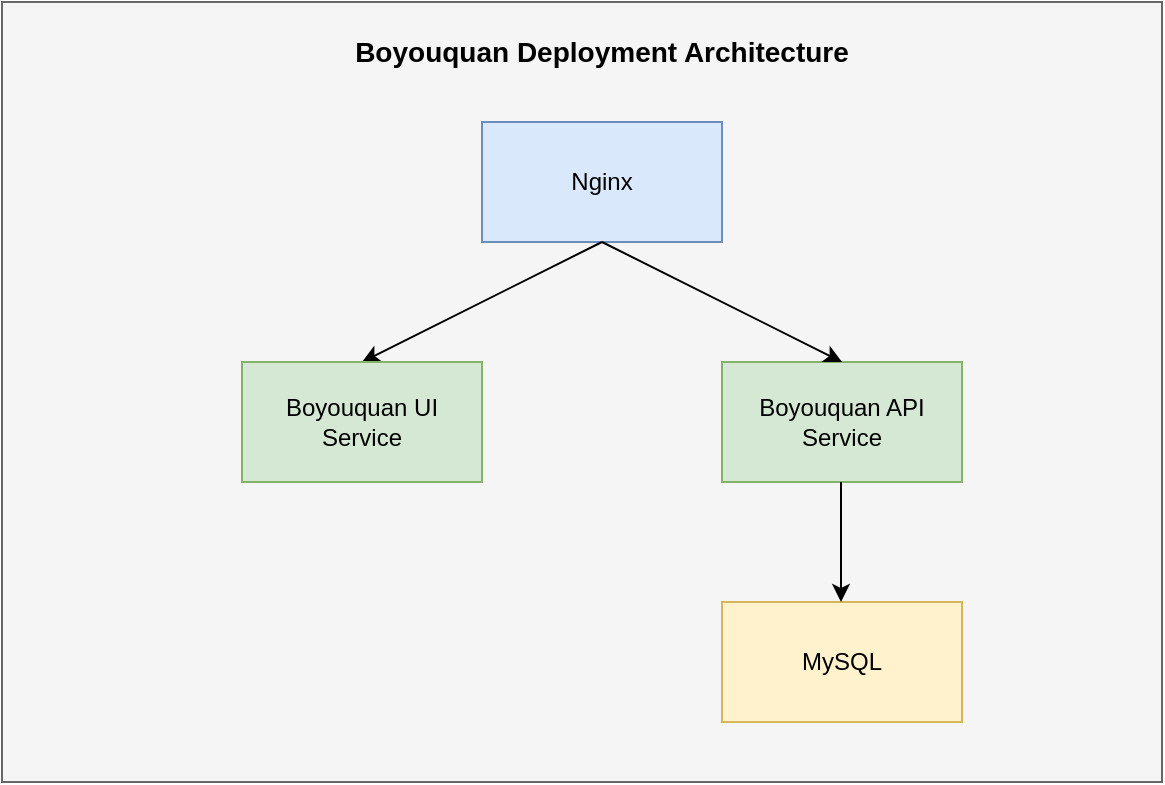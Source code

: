 <mxfile version="24.6.4" type="device" pages="3">
  <diagram name="deployment-architecture" id="fXBron4kAXlna_sCowiR">
    <mxGraphModel dx="794" dy="501" grid="1" gridSize="10" guides="1" tooltips="1" connect="1" arrows="1" fold="1" page="1" pageScale="1" pageWidth="850" pageHeight="1100" math="0" shadow="0">
      <root>
        <mxCell id="0" />
        <mxCell id="1" parent="0" />
        <mxCell id="Kc4l9ILZIaMkvhW-977_-1" value="" style="rounded=0;whiteSpace=wrap;html=1;fillColor=#f5f5f5;strokeColor=#666666;fontColor=#333333;" parent="1" vertex="1">
          <mxGeometry x="80" width="580" height="390" as="geometry" />
        </mxCell>
        <mxCell id="BGoHrpjHOzs1IyMUPmfH-1" value="MySQL" style="rounded=0;whiteSpace=wrap;html=1;fillColor=#fff2cc;strokeColor=#d6b656;" parent="1" vertex="1">
          <mxGeometry x="440" y="300" width="120" height="60" as="geometry" />
        </mxCell>
        <mxCell id="BGoHrpjHOzs1IyMUPmfH-2" value="Boyouquan API Service" style="rounded=0;whiteSpace=wrap;html=1;fillColor=#d5e8d4;strokeColor=#82b366;" parent="1" vertex="1">
          <mxGeometry x="440" y="180" width="120" height="60" as="geometry" />
        </mxCell>
        <mxCell id="BGoHrpjHOzs1IyMUPmfH-3" value="Nginx" style="rounded=0;whiteSpace=wrap;html=1;fillColor=#dae8fc;strokeColor=#6c8ebf;" parent="1" vertex="1">
          <mxGeometry x="320" y="60" width="120" height="60" as="geometry" />
        </mxCell>
        <mxCell id="BGoHrpjHOzs1IyMUPmfH-4" value="" style="endArrow=classic;html=1;rounded=0;exitX=0.5;exitY=1;exitDx=0;exitDy=0;entryX=0.5;entryY=0;entryDx=0;entryDy=0;" parent="1" source="BGoHrpjHOzs1IyMUPmfH-3" target="4Hijw2N1gCCkR89Wa6rL-1" edge="1">
          <mxGeometry width="50" height="50" relative="1" as="geometry">
            <mxPoint x="590" y="220" as="sourcePoint" />
            <mxPoint x="640" y="170" as="targetPoint" />
          </mxGeometry>
        </mxCell>
        <mxCell id="BGoHrpjHOzs1IyMUPmfH-5" value="" style="endArrow=classic;html=1;rounded=0;exitX=0.5;exitY=1;exitDx=0;exitDy=0;entryX=0.5;entryY=0;entryDx=0;entryDy=0;" parent="1" edge="1">
          <mxGeometry width="50" height="50" relative="1" as="geometry">
            <mxPoint x="499.5" y="240" as="sourcePoint" />
            <mxPoint x="499.5" y="300" as="targetPoint" />
          </mxGeometry>
        </mxCell>
        <mxCell id="HxhMkeLJtTeFIFBOkJ4w-1" value="Boyouquan Deployment Architecture" style="text;html=1;align=center;verticalAlign=middle;whiteSpace=wrap;rounded=0;fontStyle=1;fontSize=14;" parent="1" vertex="1">
          <mxGeometry x="245" y="10" width="270" height="30" as="geometry" />
        </mxCell>
        <mxCell id="4Hijw2N1gCCkR89Wa6rL-1" value="Boyouquan UI Service" style="rounded=0;whiteSpace=wrap;html=1;fillColor=#d5e8d4;strokeColor=#82b366;" vertex="1" parent="1">
          <mxGeometry x="200" y="180" width="120" height="60" as="geometry" />
        </mxCell>
        <mxCell id="4Hijw2N1gCCkR89Wa6rL-2" value="" style="endArrow=classic;html=1;rounded=0;entryX=0.5;entryY=0;entryDx=0;entryDy=0;" edge="1" parent="1" target="BGoHrpjHOzs1IyMUPmfH-2">
          <mxGeometry width="50" height="50" relative="1" as="geometry">
            <mxPoint x="380" y="120" as="sourcePoint" />
            <mxPoint x="270" y="190" as="targetPoint" />
          </mxGeometry>
        </mxCell>
      </root>
    </mxGraphModel>
  </diagram>
  <diagram id="Ul3x-d8Bxpfyza1oA3B7" name="backend-architecture">
    <mxGraphModel dx="794" dy="501" grid="1" gridSize="10" guides="1" tooltips="1" connect="1" arrows="1" fold="1" page="1" pageScale="1" pageWidth="827" pageHeight="1169" math="0" shadow="0">
      <root>
        <mxCell id="0" />
        <mxCell id="1" parent="0" />
        <mxCell id="8O2skzJZOvOna9kDzbgx-1" value="" style="rounded=0;whiteSpace=wrap;html=1;fillColor=#e1d5e7;strokeColor=#9673a6;" vertex="1" parent="1">
          <mxGeometry x="90" y="290" width="520" height="90" as="geometry" />
        </mxCell>
        <mxCell id="K5Pz1L9QB-nRvvG_RU6F-6" value="" style="rounded=0;whiteSpace=wrap;html=1;fillColor=#fad9d5;strokeColor=#ae4132;" parent="1" vertex="1">
          <mxGeometry x="90" y="290" width="520" height="90" as="geometry" />
        </mxCell>
        <mxCell id="K5Pz1L9QB-nRvvG_RU6F-1" value="Boyouquan API Service Architecture" style="text;html=1;align=center;verticalAlign=middle;whiteSpace=wrap;rounded=0;fontStyle=1;fontSize=14;" parent="1" vertex="1">
          <mxGeometry x="430" y="102" width="270" height="30" as="geometry" />
        </mxCell>
        <mxCell id="ocnlZhHkzPjb2X2955n7-1" value="" style="rounded=0;whiteSpace=wrap;html=1;fillColor=#f5f5f5;strokeColor=#666666;fontColor=#333333;" parent="1" vertex="1">
          <mxGeometry x="50" y="80" width="1030" height="600" as="geometry" />
        </mxCell>
        <mxCell id="K5Pz1L9QB-nRvvG_RU6F-5" value="" style="rounded=0;whiteSpace=wrap;html=1;fillColor=#d5e8d4;strokeColor=#82b366;" parent="1" vertex="1">
          <mxGeometry x="90" y="160" width="520" height="90" as="geometry" />
        </mxCell>
        <mxCell id="K5Pz1L9QB-nRvvG_RU6F-10" value="GravatarController" style="rounded=0;whiteSpace=wrap;html=1;fillColor=none;" parent="1" vertex="1">
          <mxGeometry x="470" y="170" width="120" height="30" as="geometry" />
        </mxCell>
        <mxCell id="K5Pz1L9QB-nRvvG_RU6F-11" value="BlogController" style="rounded=0;whiteSpace=wrap;html=1;fillColor=none;" parent="1" vertex="1">
          <mxGeometry x="190" y="170" width="120" height="30" as="geometry" />
        </mxCell>
        <mxCell id="K5Pz1L9QB-nRvvG_RU6F-12" value="PostController" style="rounded=0;whiteSpace=wrap;html=1;fillColor=none;" parent="1" vertex="1">
          <mxGeometry x="330" y="170" width="120" height="30" as="geometry" />
        </mxCell>
        <mxCell id="K5Pz1L9QB-nRvvG_RU6F-13" value="AdminController" style="rounded=0;whiteSpace=wrap;html=1;fillColor=none;" parent="1" vertex="1">
          <mxGeometry x="190" y="210" width="120" height="30" as="geometry" />
        </mxCell>
        <mxCell id="K5Pz1L9QB-nRvvG_RU6F-14" value="GoController" style="rounded=0;whiteSpace=wrap;html=1;fillColor=none;" parent="1" vertex="1">
          <mxGeometry x="330" y="210" width="120" height="30" as="geometry" />
        </mxCell>
        <mxCell id="K5Pz1L9QB-nRvvG_RU6F-15" value="..." style="text;html=1;align=center;verticalAlign=middle;whiteSpace=wrap;rounded=0;fontStyle=1" parent="1" vertex="1">
          <mxGeometry x="500" y="207" width="60" height="30" as="geometry" />
        </mxCell>
        <mxCell id="K5Pz1L9QB-nRvvG_RU6F-22" value="&lt;span style=&quot;font-size: 12px;&quot;&gt;Controller&lt;/span&gt;&lt;div style=&quot;font-size: 12px;&quot;&gt;&lt;span style=&quot;background-color: initial; font-size: 12px;&quot;&gt;Layer&lt;/span&gt;&lt;/div&gt;" style="text;html=1;align=left;verticalAlign=middle;whiteSpace=wrap;rounded=0;fontStyle=1;fontSize=12;" parent="1" vertex="1">
          <mxGeometry x="115" y="190" width="60" height="30" as="geometry" />
        </mxCell>
        <mxCell id="K5Pz1L9QB-nRvvG_RU6F-24" value="" style="rounded=0;whiteSpace=wrap;html=1;fillColor=#e1d5e7;strokeColor=#9673a6;" parent="1" vertex="1">
          <mxGeometry x="90" y="422" width="520" height="90" as="geometry" />
        </mxCell>
        <mxCell id="K5Pz1L9QB-nRvvG_RU6F-25" value="DAO&lt;div&gt;Layer&lt;/div&gt;" style="text;html=1;align=left;verticalAlign=middle;whiteSpace=wrap;rounded=0;fontStyle=1;fontSize=12;" parent="1" vertex="1">
          <mxGeometry x="115" y="452" width="60" height="30" as="geometry" />
        </mxCell>
        <mxCell id="K5Pz1L9QB-nRvvG_RU6F-26" value="BlogDaoMapper" style="rounded=0;whiteSpace=wrap;html=1;fillColor=none;" parent="1" vertex="1">
          <mxGeometry x="190" y="432" width="120" height="30" as="geometry" />
        </mxCell>
        <mxCell id="K5Pz1L9QB-nRvvG_RU6F-27" value="EmailLogDaoMapper" style="rounded=0;whiteSpace=wrap;html=1;fillColor=none;" parent="1" vertex="1">
          <mxGeometry x="190" y="473" width="120" height="30" as="geometry" />
        </mxCell>
        <mxCell id="K5Pz1L9QB-nRvvG_RU6F-28" value="PostDaoMapper" style="rounded=0;whiteSpace=wrap;html=1;fillColor=none;" parent="1" vertex="1">
          <mxGeometry x="330" y="432" width="120" height="30" as="geometry" />
        </mxCell>
        <mxCell id="K5Pz1L9QB-nRvvG_RU6F-29" value="UserDaoMapper" style="rounded=0;whiteSpace=wrap;html=1;fillColor=none;" parent="1" vertex="1">
          <mxGeometry x="330" y="472" width="120" height="30" as="geometry" />
        </mxCell>
        <mxCell id="K5Pz1L9QB-nRvvG_RU6F-30" value="AccessDaoMapper" style="rounded=0;whiteSpace=wrap;html=1;fillColor=none;" parent="1" vertex="1">
          <mxGeometry x="470" y="432" width="120" height="30" as="geometry" />
        </mxCell>
        <mxCell id="K5Pz1L9QB-nRvvG_RU6F-31" value="..." style="text;html=1;align=center;verticalAlign=middle;whiteSpace=wrap;rounded=0;fontStyle=1" parent="1" vertex="1">
          <mxGeometry x="500" y="469" width="60" height="30" as="geometry" />
        </mxCell>
        <mxCell id="K5Pz1L9QB-nRvvG_RU6F-32" value="" style="endArrow=classic;html=1;rounded=0;exitX=0.5;exitY=1;exitDx=0;exitDy=0;entryX=0.5;entryY=0;entryDx=0;entryDy=0;" parent="1" source="K5Pz1L9QB-nRvvG_RU6F-5" target="K5Pz1L9QB-nRvvG_RU6F-6" edge="1">
          <mxGeometry width="50" height="50" relative="1" as="geometry">
            <mxPoint x="380" y="380" as="sourcePoint" />
            <mxPoint x="430" y="330" as="targetPoint" />
          </mxGeometry>
        </mxCell>
        <mxCell id="--YPQ1A5_dK9yDYyj3c9-2" value="" style="endArrow=classic;html=1;rounded=0;exitX=0.5;exitY=1;exitDx=0;exitDy=0;entryX=0.5;entryY=0;entryDx=0;entryDy=0;" parent="1" source="K5Pz1L9QB-nRvvG_RU6F-6" target="K5Pz1L9QB-nRvvG_RU6F-24" edge="1">
          <mxGeometry width="50" height="50" relative="1" as="geometry">
            <mxPoint x="360" y="330" as="sourcePoint" />
            <mxPoint x="410" y="280" as="targetPoint" />
          </mxGeometry>
        </mxCell>
        <mxCell id="--YPQ1A5_dK9yDYyj3c9-3" value="" style="rounded=0;whiteSpace=wrap;html=1;fillColor=#dae8fc;strokeColor=#6c8ebf;" parent="1" vertex="1">
          <mxGeometry x="647" y="159" width="393" height="90" as="geometry" />
        </mxCell>
        <mxCell id="--YPQ1A5_dK9yDYyj3c9-4" value="BlogScheduler" style="rounded=0;whiteSpace=wrap;html=1;fillColor=none;" parent="1" vertex="1">
          <mxGeometry x="757" y="169" width="120" height="30" as="geometry" />
        </mxCell>
        <mxCell id="--YPQ1A5_dK9yDYyj3c9-5" value="Scheduler&lt;div&gt;Layer&lt;/div&gt;" style="text;html=1;align=left;verticalAlign=middle;whiteSpace=wrap;rounded=0;fontStyle=1;fontSize=12;" parent="1" vertex="1">
          <mxGeometry x="673" y="189" width="60" height="30" as="geometry" />
        </mxCell>
        <mxCell id="--YPQ1A5_dK9yDYyj3c9-6" value="GravatarScheduler" style="rounded=0;whiteSpace=wrap;html=1;fillColor=none;" parent="1" vertex="1">
          <mxGeometry x="757" y="209" width="120" height="30" as="geometry" />
        </mxCell>
        <mxCell id="--YPQ1A5_dK9yDYyj3c9-7" value="PostScheduler" style="rounded=0;whiteSpace=wrap;html=1;fillColor=none;" parent="1" vertex="1">
          <mxGeometry x="900" y="169" width="120" height="30" as="geometry" />
        </mxCell>
        <mxCell id="--YPQ1A5_dK9yDYyj3c9-8" value="..." style="text;html=1;align=center;verticalAlign=middle;whiteSpace=wrap;rounded=0;fontStyle=1" parent="1" vertex="1">
          <mxGeometry x="930" y="206" width="60" height="30" as="geometry" />
        </mxCell>
        <mxCell id="--YPQ1A5_dK9yDYyj3c9-9" value="" style="endArrow=classic;html=1;rounded=0;exitX=0;exitY=0.5;exitDx=0;exitDy=0;entryX=0.75;entryY=0;entryDx=0;entryDy=0;" parent="1" source="--YPQ1A5_dK9yDYyj3c9-3" target="K5Pz1L9QB-nRvvG_RU6F-6" edge="1">
          <mxGeometry width="50" height="50" relative="1" as="geometry">
            <mxPoint x="450" y="239" as="sourcePoint" />
            <mxPoint x="610" y="204" as="targetPoint" />
            <Array as="points">
              <mxPoint x="630" y="204" />
              <mxPoint x="630" y="260" />
              <mxPoint x="480" y="260" />
            </Array>
          </mxGeometry>
        </mxCell>
        <mxCell id="--YPQ1A5_dK9yDYyj3c9-13" value="" style="rounded=0;whiteSpace=wrap;html=1;fillColor=#ffe6cc;strokeColor=#d79b00;" parent="1" vertex="1">
          <mxGeometry x="647" y="290" width="393" height="90" as="geometry" />
        </mxCell>
        <mxCell id="--YPQ1A5_dK9yDYyj3c9-14" value="PostHelper" style="rounded=0;whiteSpace=wrap;html=1;fillColor=none;" parent="1" vertex="1">
          <mxGeometry x="757" y="300" width="120" height="30" as="geometry" />
        </mxCell>
        <mxCell id="--YPQ1A5_dK9yDYyj3c9-15" value="Helper&amp;nbsp;&lt;div&gt;Layer&lt;/div&gt;" style="text;html=1;align=left;verticalAlign=middle;whiteSpace=wrap;rounded=0;fontStyle=1;fontSize=12;" parent="1" vertex="1">
          <mxGeometry x="673" y="320" width="60" height="30" as="geometry" />
        </mxCell>
        <mxCell id="--YPQ1A5_dK9yDYyj3c9-16" value="XXXFormHelper" style="rounded=0;whiteSpace=wrap;html=1;fillColor=none;" parent="1" vertex="1">
          <mxGeometry x="757" y="340" width="120" height="30" as="geometry" />
        </mxCell>
        <mxCell id="8O2skzJZOvOna9kDzbgx-2" value="" style="rounded=0;whiteSpace=wrap;html=1;fillColor=#f8cecc;strokeColor=#b85450;" vertex="1" parent="1">
          <mxGeometry x="90" y="290" width="520" height="90" as="geometry" />
        </mxCell>
        <mxCell id="--YPQ1A5_dK9yDYyj3c9-17" value="IPControlHelper" style="rounded=0;whiteSpace=wrap;html=1;fillColor=none;" parent="1" vertex="1">
          <mxGeometry x="900" y="300" width="120" height="30" as="geometry" />
        </mxCell>
        <mxCell id="--YPQ1A5_dK9yDYyj3c9-18" value="..." style="text;html=1;align=center;verticalAlign=middle;whiteSpace=wrap;rounded=0;fontStyle=1" parent="1" vertex="1">
          <mxGeometry x="930" y="337" width="60" height="30" as="geometry" />
        </mxCell>
        <mxCell id="aMWXq-sF9pgP06JsAKwl-6" value="" style="rounded=0;whiteSpace=wrap;html=1;fillColor=#E0E0E0;strokeColor=default;fontColor=#333333;" vertex="1" parent="1">
          <mxGeometry x="50" y="550" width="1030" height="140" as="geometry" />
        </mxCell>
        <mxCell id="--YPQ1A5_dK9yDYyj3c9-19" value="" style="endArrow=classic;startArrow=classic;html=1;rounded=0;entryX=0;entryY=0.5;entryDx=0;entryDy=0;exitX=1;exitY=0.5;exitDx=0;exitDy=0;" parent="1" source="K5Pz1L9QB-nRvvG_RU6F-6" target="--YPQ1A5_dK9yDYyj3c9-13" edge="1">
          <mxGeometry width="50" height="50" relative="1" as="geometry">
            <mxPoint x="610" y="340" as="sourcePoint" />
            <mxPoint x="660" y="290" as="targetPoint" />
          </mxGeometry>
        </mxCell>
        <mxCell id="--YPQ1A5_dK9yDYyj3c9-20" value="" style="endArrow=classic;html=1;rounded=0;entryX=0.25;entryY=0;entryDx=0;entryDy=0;exitX=0.904;exitY=1;exitDx=0;exitDy=0;exitPerimeter=0;" parent="1" source="K5Pz1L9QB-nRvvG_RU6F-5" target="--YPQ1A5_dK9yDYyj3c9-13" edge="1">
          <mxGeometry width="50" height="50" relative="1" as="geometry">
            <mxPoint x="560" y="250" as="sourcePoint" />
            <mxPoint x="500" y="250" as="targetPoint" />
            <Array as="points">
              <mxPoint x="560" y="270" />
              <mxPoint x="745" y="270" />
            </Array>
          </mxGeometry>
        </mxCell>
        <mxCell id="aMWXq-sF9pgP06JsAKwl-1" value="&lt;b&gt;MySQL&lt;/b&gt;" style="shape=cylinder3;whiteSpace=wrap;html=1;boundedLbl=1;backgroundOutline=1;size=15;fillColor=#bac8d3;strokeColor=#23445d;" vertex="1" parent="1">
          <mxGeometry x="477.5" y="580" width="175" height="80" as="geometry" />
        </mxCell>
        <mxCell id="aMWXq-sF9pgP06JsAKwl-4" value="" style="endArrow=classic;html=1;rounded=0;exitX=0.5;exitY=1;exitDx=0;exitDy=0;" edge="1" parent="1" source="K5Pz1L9QB-nRvvG_RU6F-24">
          <mxGeometry width="50" height="50" relative="1" as="geometry">
            <mxPoint x="337.52" y="512.98" as="sourcePoint" />
            <mxPoint x="477.5" y="612" as="targetPoint" />
            <Array as="points">
              <mxPoint x="350" y="612" />
            </Array>
          </mxGeometry>
        </mxCell>
        <mxCell id="K5Pz1L9QB-nRvvG_RU6F-16" value="BlogService" style="rounded=0;whiteSpace=wrap;html=1;fillColor=none;" parent="1" vertex="1">
          <mxGeometry x="190" y="300" width="120" height="30" as="geometry" />
        </mxCell>
        <mxCell id="K5Pz1L9QB-nRvvG_RU6F-17" value="PostService" style="rounded=0;whiteSpace=wrap;html=1;fillColor=none;" parent="1" vertex="1">
          <mxGeometry x="330" y="300" width="120" height="30" as="geometry" />
        </mxCell>
        <mxCell id="K5Pz1L9QB-nRvvG_RU6F-18" value="GravatarService" style="rounded=0;whiteSpace=wrap;html=1;fillColor=none;" parent="1" vertex="1">
          <mxGeometry x="470" y="300" width="120" height="30" as="geometry" />
        </mxCell>
        <mxCell id="K5Pz1L9QB-nRvvG_RU6F-19" value="EmailService" style="rounded=0;whiteSpace=wrap;html=1;fillColor=none;" parent="1" vertex="1">
          <mxGeometry x="190" y="340" width="120" height="30" as="geometry" />
        </mxCell>
        <mxCell id="K5Pz1L9QB-nRvvG_RU6F-20" value="AccessService" style="rounded=0;whiteSpace=wrap;html=1;fillColor=none;" parent="1" vertex="1">
          <mxGeometry x="330" y="340" width="120" height="30" as="geometry" />
        </mxCell>
        <mxCell id="K5Pz1L9QB-nRvvG_RU6F-21" value="..." style="text;html=1;align=center;verticalAlign=middle;whiteSpace=wrap;rounded=0;fontStyle=1" parent="1" vertex="1">
          <mxGeometry x="500" y="337" width="60" height="30" as="geometry" />
        </mxCell>
        <mxCell id="K5Pz1L9QB-nRvvG_RU6F-23" value="&lt;span style=&quot;font-size: 12px;&quot;&gt;Service&lt;/span&gt;&lt;div style=&quot;font-size: 12px;&quot;&gt;&lt;span style=&quot;font-size: 12px;&quot;&gt;Layer&lt;/span&gt;&lt;/div&gt;" style="text;html=1;align=left;verticalAlign=middle;whiteSpace=wrap;rounded=0;fontStyle=1;fontSize=12;" parent="1" vertex="1">
          <mxGeometry x="115" y="320" width="60" height="30" as="geometry" />
        </mxCell>
        <mxCell id="fUBDUi5IRtZaEUXEo4NH-1" value="Boyouquan API Service Architecture" style="text;html=1;align=center;verticalAlign=middle;whiteSpace=wrap;rounded=0;fontStyle=1;fontSize=14;" vertex="1" parent="1">
          <mxGeometry x="430" y="100" width="270" height="30" as="geometry" />
        </mxCell>
      </root>
    </mxGraphModel>
  </diagram>
  <diagram id="ON5w6OqUXXjtwtZ0Z9jT" name="frontend-architecture">
    <mxGraphModel dx="794" dy="501" grid="1" gridSize="10" guides="1" tooltips="1" connect="1" arrows="1" fold="1" page="1" pageScale="1" pageWidth="850" pageHeight="1100" math="0" shadow="0">
      <root>
        <mxCell id="0" />
        <mxCell id="1" parent="0" />
        <mxCell id="OoAzh-expP2-cvzlx0Zr-1" value="" style="rounded=0;whiteSpace=wrap;html=1;fillColor=#e1d5e7;strokeColor=#9673a6;" parent="1" vertex="1">
          <mxGeometry x="90" y="290" width="520" height="90" as="geometry" />
        </mxCell>
        <mxCell id="OoAzh-expP2-cvzlx0Zr-2" value="" style="rounded=0;whiteSpace=wrap;html=1;fillColor=#fad9d5;strokeColor=#ae4132;" parent="1" vertex="1">
          <mxGeometry x="90" y="290" width="520" height="90" as="geometry" />
        </mxCell>
        <mxCell id="OoAzh-expP2-cvzlx0Zr-3" value="Boyouquan API Service Architecture" style="text;html=1;align=center;verticalAlign=middle;whiteSpace=wrap;rounded=0;fontStyle=1;fontSize=14;" parent="1" vertex="1">
          <mxGeometry x="430" y="102" width="270" height="30" as="geometry" />
        </mxCell>
        <mxCell id="OoAzh-expP2-cvzlx0Zr-4" value="" style="rounded=0;whiteSpace=wrap;html=1;fillColor=#f5f5f5;strokeColor=#666666;fontColor=#333333;" parent="1" vertex="1">
          <mxGeometry x="50" y="70" width="1020" height="360" as="geometry" />
        </mxCell>
        <mxCell id="OoAzh-expP2-cvzlx0Zr-5" value="" style="rounded=0;whiteSpace=wrap;html=1;fillColor=#d5e8d4;strokeColor=#82b366;" parent="1" vertex="1">
          <mxGeometry x="90" y="160" width="940" height="90" as="geometry" />
        </mxCell>
        <mxCell id="OoAzh-expP2-cvzlx0Zr-6" value="BlogPage" style="rounded=0;whiteSpace=wrap;html=1;fillColor=none;" parent="1" vertex="1">
          <mxGeometry x="470" y="170" width="120" height="30" as="geometry" />
        </mxCell>
        <mxCell id="OoAzh-expP2-cvzlx0Zr-7" value="HomePage" style="rounded=0;whiteSpace=wrap;html=1;fillColor=none;" parent="1" vertex="1">
          <mxGeometry x="190" y="170" width="120" height="30" as="geometry" />
        </mxCell>
        <mxCell id="OoAzh-expP2-cvzlx0Zr-8" value="BlogsPage" style="rounded=0;whiteSpace=wrap;html=1;fillColor=none;" parent="1" vertex="1">
          <mxGeometry x="330" y="170" width="120" height="30" as="geometry" />
        </mxCell>
        <mxCell id="OoAzh-expP2-cvzlx0Zr-9" value="BlogRequestPage" style="rounded=0;whiteSpace=wrap;html=1;fillColor=none;" parent="1" vertex="1">
          <mxGeometry x="190" y="210" width="120" height="30" as="geometry" />
        </mxCell>
        <mxCell id="OoAzh-expP2-cvzlx0Zr-10" value="ThanksPage" style="rounded=0;whiteSpace=wrap;html=1;fillColor=none;" parent="1" vertex="1">
          <mxGeometry x="330" y="210" width="120" height="30" as="geometry" />
        </mxCell>
        <mxCell id="OoAzh-expP2-cvzlx0Zr-11" value="..." style="text;html=1;align=center;verticalAlign=middle;whiteSpace=wrap;rounded=0;fontStyle=1" parent="1" vertex="1">
          <mxGeometry x="920" y="206" width="60" height="30" as="geometry" />
        </mxCell>
        <mxCell id="OoAzh-expP2-cvzlx0Zr-12" value="&lt;span style=&quot;font-size: 12px;&quot;&gt;Page&lt;/span&gt;&lt;div style=&quot;font-size: 12px;&quot;&gt;&lt;span style=&quot;background-color: initial; font-size: 12px;&quot;&gt;Layer&lt;/span&gt;&lt;/div&gt;" style="text;html=1;align=left;verticalAlign=middle;whiteSpace=wrap;rounded=0;fontStyle=1;fontSize=12;" parent="1" vertex="1">
          <mxGeometry x="115" y="190" width="60" height="30" as="geometry" />
        </mxCell>
        <mxCell id="OoAzh-expP2-cvzlx0Zr-21" value="" style="endArrow=classic;html=1;rounded=0;" parent="1" edge="1">
          <mxGeometry width="50" height="50" relative="1" as="geometry">
            <mxPoint x="364" y="250" as="sourcePoint" />
            <mxPoint x="364" y="290" as="targetPoint" />
          </mxGeometry>
        </mxCell>
        <mxCell id="OoAzh-expP2-cvzlx0Zr-30" value="" style="rounded=0;whiteSpace=wrap;html=1;fillColor=#ffe6cc;strokeColor=#d79b00;" parent="1" vertex="1">
          <mxGeometry x="647" y="290" width="383" height="90" as="geometry" />
        </mxCell>
        <mxCell id="OoAzh-expP2-cvzlx0Zr-31" value="CommonUtil" style="rounded=0;whiteSpace=wrap;html=1;fillColor=none;" parent="1" vertex="1">
          <mxGeometry x="747" y="300" width="120" height="30" as="geometry" />
        </mxCell>
        <mxCell id="OoAzh-expP2-cvzlx0Zr-32" value="Utils" style="text;html=1;align=left;verticalAlign=middle;whiteSpace=wrap;rounded=0;fontStyle=1;fontSize=12;" parent="1" vertex="1">
          <mxGeometry x="673" y="320" width="60" height="30" as="geometry" />
        </mxCell>
        <mxCell id="OoAzh-expP2-cvzlx0Zr-33" value="APIRequestUtil" style="rounded=0;whiteSpace=wrap;html=1;fillColor=none;" parent="1" vertex="1">
          <mxGeometry x="747" y="340" width="120" height="30" as="geometry" />
        </mxCell>
        <mxCell id="OoAzh-expP2-cvzlx0Zr-34" value="" style="rounded=0;whiteSpace=wrap;html=1;fillColor=#f8cecc;strokeColor=#b85450;" parent="1" vertex="1">
          <mxGeometry x="90" y="290" width="520" height="90" as="geometry" />
        </mxCell>
        <mxCell id="OoAzh-expP2-cvzlx0Zr-35" value="PageAddressUtil" style="rounded=0;whiteSpace=wrap;html=1;fillColor=none;" parent="1" vertex="1">
          <mxGeometry x="890" y="300" width="120" height="30" as="geometry" />
        </mxCell>
        <mxCell id="OoAzh-expP2-cvzlx0Zr-36" value="..." style="text;html=1;align=center;verticalAlign=middle;whiteSpace=wrap;rounded=0;fontStyle=1" parent="1" vertex="1">
          <mxGeometry x="920" y="337" width="60" height="30" as="geometry" />
        </mxCell>
        <mxCell id="OoAzh-expP2-cvzlx0Zr-38" value="" style="endArrow=classic;startArrow=classic;html=1;rounded=0;entryX=0;entryY=0.5;entryDx=0;entryDy=0;exitX=1;exitY=0.5;exitDx=0;exitDy=0;" parent="1" source="OoAzh-expP2-cvzlx0Zr-2" target="OoAzh-expP2-cvzlx0Zr-30" edge="1">
          <mxGeometry width="50" height="50" relative="1" as="geometry">
            <mxPoint x="610" y="340" as="sourcePoint" />
            <mxPoint x="660" y="290" as="targetPoint" />
          </mxGeometry>
        </mxCell>
        <mxCell id="OoAzh-expP2-cvzlx0Zr-42" value="CommonHeader" style="rounded=0;whiteSpace=wrap;html=1;fillColor=none;" parent="1" vertex="1">
          <mxGeometry x="190" y="300" width="120" height="30" as="geometry" />
        </mxCell>
        <mxCell id="OoAzh-expP2-cvzlx0Zr-43" value="CommonFooter" style="rounded=0;whiteSpace=wrap;html=1;fillColor=none;" parent="1" vertex="1">
          <mxGeometry x="330" y="300" width="120" height="30" as="geometry" />
        </mxCell>
        <mxCell id="OoAzh-expP2-cvzlx0Zr-44" value="Pagination" style="rounded=0;whiteSpace=wrap;html=1;fillColor=none;" parent="1" vertex="1">
          <mxGeometry x="470" y="300" width="120" height="30" as="geometry" />
        </mxCell>
        <mxCell id="OoAzh-expP2-cvzlx0Zr-45" value="BlogCard" style="rounded=0;whiteSpace=wrap;html=1;fillColor=none;" parent="1" vertex="1">
          <mxGeometry x="190" y="340" width="120" height="30" as="geometry" />
        </mxCell>
        <mxCell id="OoAzh-expP2-cvzlx0Zr-46" value="Article" style="rounded=0;whiteSpace=wrap;html=1;fillColor=none;" parent="1" vertex="1">
          <mxGeometry x="330" y="340" width="120" height="30" as="geometry" />
        </mxCell>
        <mxCell id="OoAzh-expP2-cvzlx0Zr-47" value="..." style="text;html=1;align=center;verticalAlign=middle;whiteSpace=wrap;rounded=0;fontStyle=1" parent="1" vertex="1">
          <mxGeometry x="500" y="337" width="60" height="30" as="geometry" />
        </mxCell>
        <mxCell id="OoAzh-expP2-cvzlx0Zr-48" value="&lt;span style=&quot;font-size: 12px;&quot;&gt;Component&lt;/span&gt;&lt;div style=&quot;font-size: 12px;&quot;&gt;&lt;span style=&quot;font-size: 12px;&quot;&gt;Layer&lt;/span&gt;&lt;/div&gt;" style="text;html=1;align=left;verticalAlign=middle;whiteSpace=wrap;rounded=0;fontStyle=1;fontSize=12;" parent="1" vertex="1">
          <mxGeometry x="115" y="320" width="60" height="30" as="geometry" />
        </mxCell>
        <mxCell id="OoAzh-expP2-cvzlx0Zr-49" value="Boyouquan UI Service Architecture" style="text;html=1;align=center;verticalAlign=middle;whiteSpace=wrap;rounded=0;fontStyle=1;fontSize=14;" parent="1" vertex="1">
          <mxGeometry x="430" y="97" width="270" height="30" as="geometry" />
        </mxCell>
        <mxCell id="OoAzh-expP2-cvzlx0Zr-51" value="BlogRequestsPage" style="rounded=0;whiteSpace=wrap;html=1;fillColor=none;" parent="1" vertex="1">
          <mxGeometry x="890" y="170" width="120" height="30" as="geometry" />
        </mxCell>
        <mxCell id="OoAzh-expP2-cvzlx0Zr-52" value="MonthlySelectedPage" style="rounded=0;whiteSpace=wrap;html=1;fillColor=none;" parent="1" vertex="1">
          <mxGeometry x="610" y="170" width="120" height="30" as="geometry" />
        </mxCell>
        <mxCell id="OoAzh-expP2-cvzlx0Zr-53" value="GoPage" style="rounded=0;whiteSpace=wrap;html=1;fillColor=none;" parent="1" vertex="1">
          <mxGeometry x="750" y="170" width="120" height="30" as="geometry" />
        </mxCell>
        <mxCell id="OoAzh-expP2-cvzlx0Zr-54" value="AboutPage" style="rounded=0;whiteSpace=wrap;html=1;fillColor=none;" parent="1" vertex="1">
          <mxGeometry x="470" y="210" width="120" height="30" as="geometry" />
        </mxCell>
        <mxCell id="OoAzh-expP2-cvzlx0Zr-55" value="AbstractPage" style="rounded=0;whiteSpace=wrap;html=1;fillColor=none;" parent="1" vertex="1">
          <mxGeometry x="610" y="210" width="120" height="30" as="geometry" />
        </mxCell>
        <mxCell id="OoAzh-expP2-cvzlx0Zr-56" value="SponsorPage" style="rounded=0;whiteSpace=wrap;html=1;fillColor=none;" parent="1" vertex="1">
          <mxGeometry x="750" y="210" width="120" height="30" as="geometry" />
        </mxCell>
        <mxCell id="QNfYO1kB61MR-IBI9xJk-1" value="" style="endArrow=classic;html=1;rounded=0;" edge="1" parent="1">
          <mxGeometry width="50" height="50" relative="1" as="geometry">
            <mxPoint x="850" y="250" as="sourcePoint" />
            <mxPoint x="850" y="290" as="targetPoint" />
          </mxGeometry>
        </mxCell>
      </root>
    </mxGraphModel>
  </diagram>
</mxfile>
